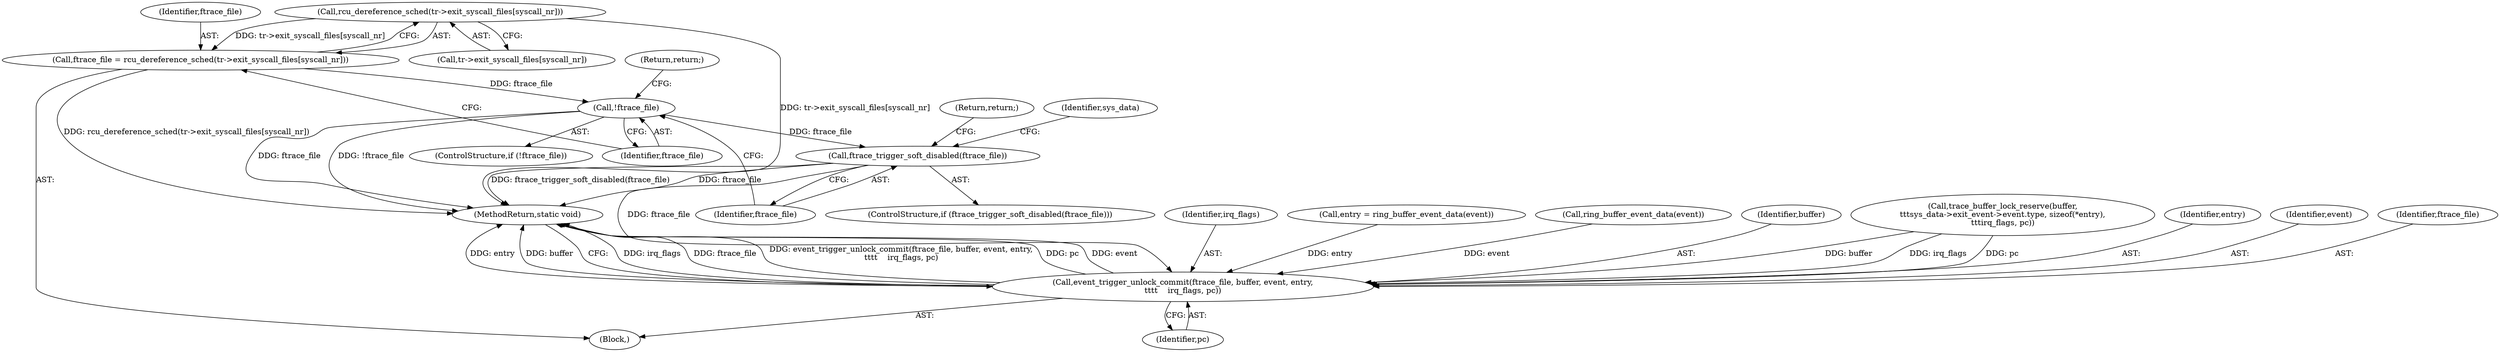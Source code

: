 digraph "0_linux_086ba77a6db00ed858ff07451bedee197df868c9_0@array" {
"1000130" [label="(Call,rcu_dereference_sched(tr->exit_syscall_files[syscall_nr]))"];
"1000128" [label="(Call,ftrace_file = rcu_dereference_sched(tr->exit_syscall_files[syscall_nr]))"];
"1000137" [label="(Call,!ftrace_file)"];
"1000141" [label="(Call,ftrace_trigger_soft_disabled(ftrace_file))"];
"1000200" [label="(Call,event_trigger_unlock_commit(ftrace_file, buffer, event, entry,\n\t\t\t\t    irq_flags, pc))"];
"1000136" [label="(ControlStructure,if (!ftrace_file))"];
"1000129" [label="(Identifier,ftrace_file)"];
"1000205" [label="(Identifier,irq_flags)"];
"1000200" [label="(Call,event_trigger_unlock_commit(ftrace_file, buffer, event, entry,\n\t\t\t\t    irq_flags, pc))"];
"1000138" [label="(Identifier,ftrace_file)"];
"1000184" [label="(Call,entry = ring_buffer_event_data(event))"];
"1000186" [label="(Call,ring_buffer_event_data(event))"];
"1000142" [label="(Identifier,ftrace_file)"];
"1000105" [label="(Block,)"];
"1000207" [label="(MethodReturn,static void)"];
"1000206" [label="(Identifier,pc)"];
"1000137" [label="(Call,!ftrace_file)"];
"1000202" [label="(Identifier,buffer)"];
"1000166" [label="(Call,trace_buffer_lock_reserve(buffer,\n\t\t\tsys_data->exit_event->event.type, sizeof(*entry),\n\t\t\tirq_flags, pc))"];
"1000140" [label="(ControlStructure,if (ftrace_trigger_soft_disabled(ftrace_file)))"];
"1000128" [label="(Call,ftrace_file = rcu_dereference_sched(tr->exit_syscall_files[syscall_nr]))"];
"1000204" [label="(Identifier,entry)"];
"1000203" [label="(Identifier,event)"];
"1000141" [label="(Call,ftrace_trigger_soft_disabled(ftrace_file))"];
"1000143" [label="(Return,return;)"];
"1000139" [label="(Return,return;)"];
"1000201" [label="(Identifier,ftrace_file)"];
"1000145" [label="(Identifier,sys_data)"];
"1000130" [label="(Call,rcu_dereference_sched(tr->exit_syscall_files[syscall_nr]))"];
"1000131" [label="(Call,tr->exit_syscall_files[syscall_nr])"];
"1000130" -> "1000128"  [label="AST: "];
"1000130" -> "1000131"  [label="CFG: "];
"1000131" -> "1000130"  [label="AST: "];
"1000128" -> "1000130"  [label="CFG: "];
"1000130" -> "1000207"  [label="DDG: tr->exit_syscall_files[syscall_nr]"];
"1000130" -> "1000128"  [label="DDG: tr->exit_syscall_files[syscall_nr]"];
"1000128" -> "1000105"  [label="AST: "];
"1000129" -> "1000128"  [label="AST: "];
"1000138" -> "1000128"  [label="CFG: "];
"1000128" -> "1000207"  [label="DDG: rcu_dereference_sched(tr->exit_syscall_files[syscall_nr])"];
"1000128" -> "1000137"  [label="DDG: ftrace_file"];
"1000137" -> "1000136"  [label="AST: "];
"1000137" -> "1000138"  [label="CFG: "];
"1000138" -> "1000137"  [label="AST: "];
"1000139" -> "1000137"  [label="CFG: "];
"1000142" -> "1000137"  [label="CFG: "];
"1000137" -> "1000207"  [label="DDG: ftrace_file"];
"1000137" -> "1000207"  [label="DDG: !ftrace_file"];
"1000137" -> "1000141"  [label="DDG: ftrace_file"];
"1000141" -> "1000140"  [label="AST: "];
"1000141" -> "1000142"  [label="CFG: "];
"1000142" -> "1000141"  [label="AST: "];
"1000143" -> "1000141"  [label="CFG: "];
"1000145" -> "1000141"  [label="CFG: "];
"1000141" -> "1000207"  [label="DDG: ftrace_file"];
"1000141" -> "1000207"  [label="DDG: ftrace_trigger_soft_disabled(ftrace_file)"];
"1000141" -> "1000200"  [label="DDG: ftrace_file"];
"1000200" -> "1000105"  [label="AST: "];
"1000200" -> "1000206"  [label="CFG: "];
"1000201" -> "1000200"  [label="AST: "];
"1000202" -> "1000200"  [label="AST: "];
"1000203" -> "1000200"  [label="AST: "];
"1000204" -> "1000200"  [label="AST: "];
"1000205" -> "1000200"  [label="AST: "];
"1000206" -> "1000200"  [label="AST: "];
"1000207" -> "1000200"  [label="CFG: "];
"1000200" -> "1000207"  [label="DDG: irq_flags"];
"1000200" -> "1000207"  [label="DDG: ftrace_file"];
"1000200" -> "1000207"  [label="DDG: event_trigger_unlock_commit(ftrace_file, buffer, event, entry,\n\t\t\t\t    irq_flags, pc)"];
"1000200" -> "1000207"  [label="DDG: pc"];
"1000200" -> "1000207"  [label="DDG: event"];
"1000200" -> "1000207"  [label="DDG: entry"];
"1000200" -> "1000207"  [label="DDG: buffer"];
"1000166" -> "1000200"  [label="DDG: buffer"];
"1000166" -> "1000200"  [label="DDG: irq_flags"];
"1000166" -> "1000200"  [label="DDG: pc"];
"1000186" -> "1000200"  [label="DDG: event"];
"1000184" -> "1000200"  [label="DDG: entry"];
}
